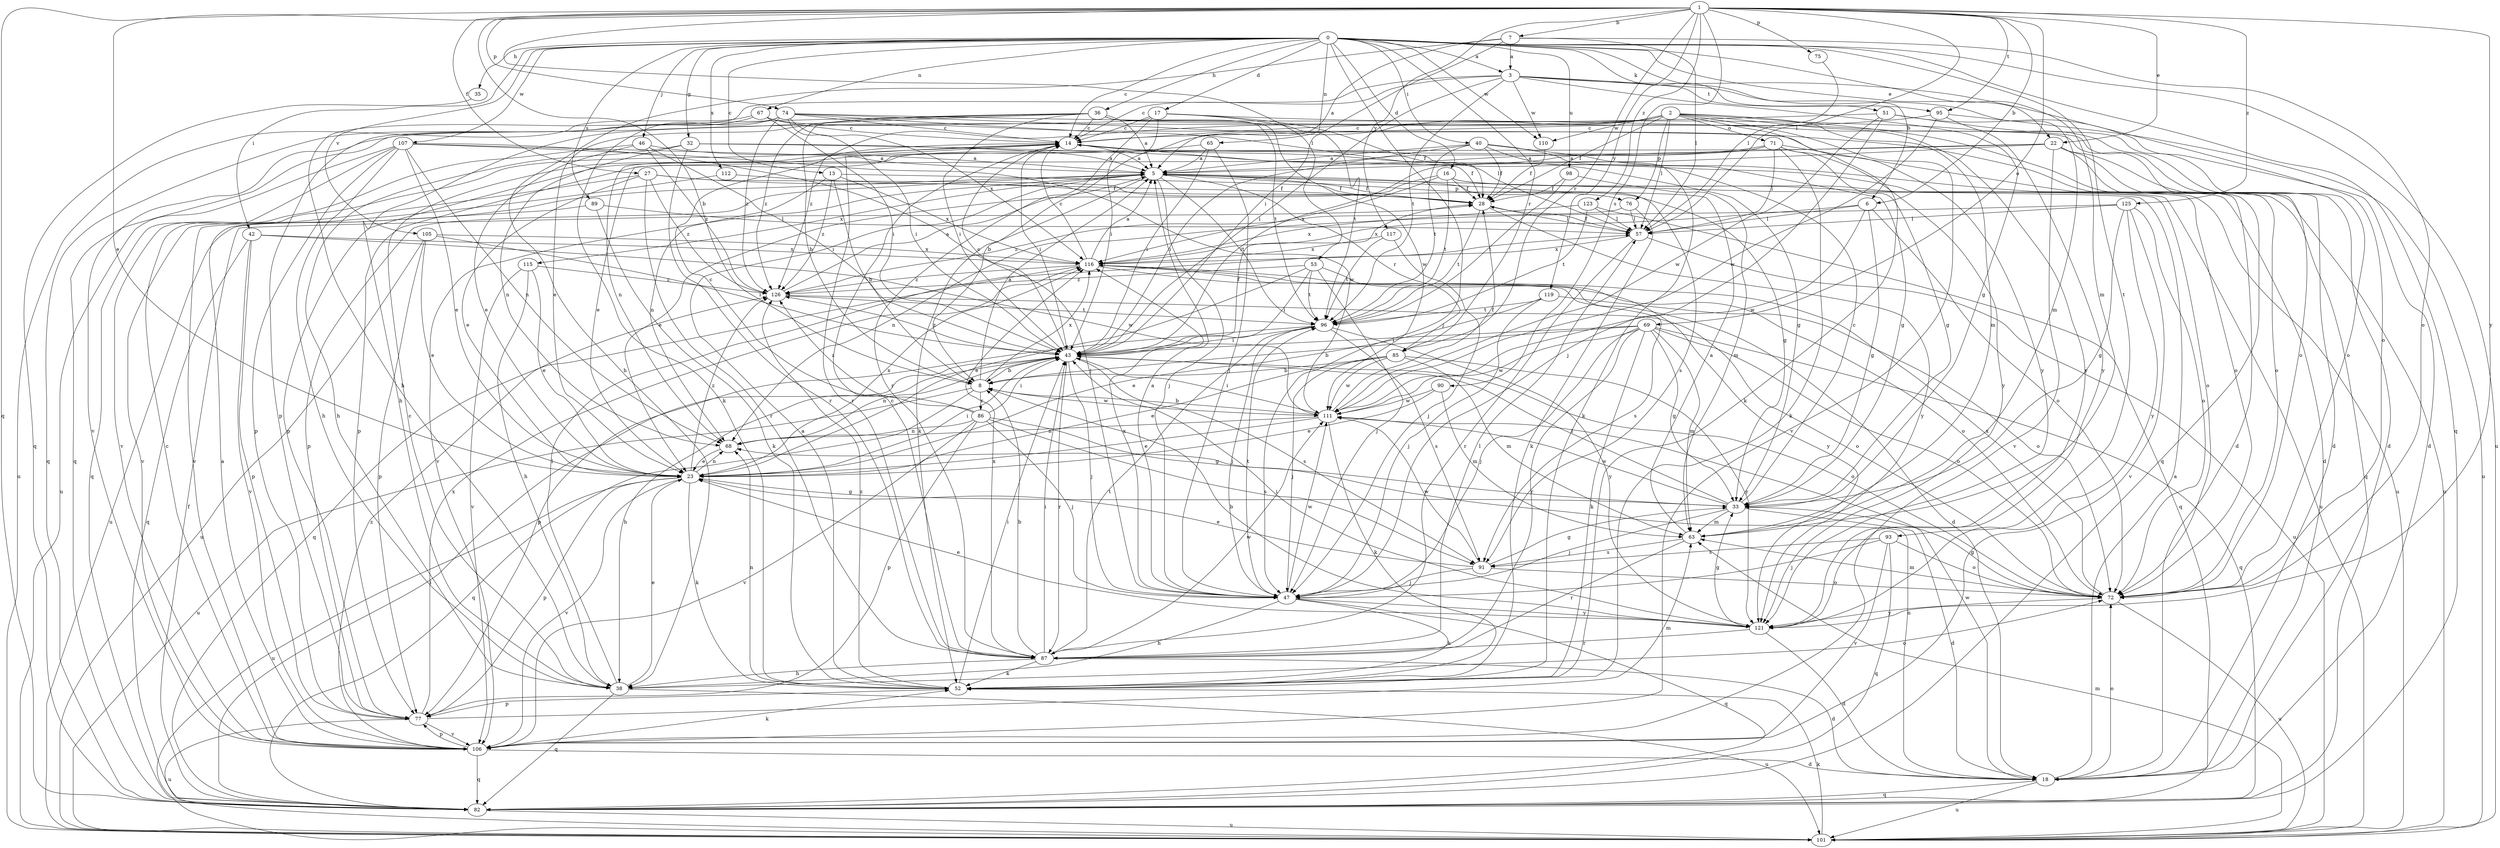 strict digraph  {
0;
1;
2;
3;
5;
6;
7;
8;
13;
14;
16;
17;
18;
22;
23;
27;
28;
32;
33;
35;
36;
38;
40;
42;
43;
46;
47;
51;
52;
53;
57;
63;
65;
67;
68;
69;
71;
72;
74;
75;
76;
77;
82;
85;
86;
87;
89;
90;
91;
93;
95;
96;
98;
101;
105;
106;
107;
110;
111;
112;
115;
116;
117;
119;
121;
123;
125;
126;
0 -> 3  [label=a];
0 -> 6  [label=b];
0 -> 13  [label=c];
0 -> 14  [label=c];
0 -> 16  [label=d];
0 -> 17  [label=d];
0 -> 22  [label=e];
0 -> 32  [label=g];
0 -> 35  [label=h];
0 -> 36  [label=h];
0 -> 40  [label=i];
0 -> 42  [label=i];
0 -> 46  [label=j];
0 -> 47  [label=j];
0 -> 51  [label=k];
0 -> 63  [label=m];
0 -> 65  [label=n];
0 -> 67  [label=n];
0 -> 82  [label=q];
0 -> 85  [label=r];
0 -> 89  [label=s];
0 -> 93  [label=t];
0 -> 98  [label=u];
0 -> 101  [label=u];
0 -> 105  [label=v];
0 -> 107  [label=w];
0 -> 110  [label=w];
0 -> 112  [label=x];
1 -> 6  [label=b];
1 -> 7  [label=b];
1 -> 8  [label=b];
1 -> 22  [label=e];
1 -> 23  [label=e];
1 -> 27  [label=f];
1 -> 53  [label=l];
1 -> 57  [label=l];
1 -> 69  [label=o];
1 -> 74  [label=p];
1 -> 75  [label=p];
1 -> 82  [label=q];
1 -> 85  [label=r];
1 -> 90  [label=s];
1 -> 95  [label=t];
1 -> 117  [label=y];
1 -> 119  [label=y];
1 -> 121  [label=y];
1 -> 123  [label=z];
1 -> 125  [label=z];
2 -> 8  [label=b];
2 -> 23  [label=e];
2 -> 28  [label=f];
2 -> 52  [label=k];
2 -> 57  [label=l];
2 -> 63  [label=m];
2 -> 71  [label=o];
2 -> 76  [label=p];
2 -> 82  [label=q];
2 -> 106  [label=v];
2 -> 110  [label=w];
2 -> 121  [label=y];
2 -> 126  [label=z];
3 -> 14  [label=c];
3 -> 33  [label=g];
3 -> 38  [label=h];
3 -> 43  [label=i];
3 -> 63  [label=m];
3 -> 72  [label=o];
3 -> 95  [label=t];
3 -> 96  [label=t];
3 -> 110  [label=w];
5 -> 28  [label=f];
5 -> 47  [label=j];
5 -> 52  [label=k];
5 -> 76  [label=p];
5 -> 77  [label=p];
5 -> 85  [label=r];
5 -> 91  [label=s];
5 -> 96  [label=t];
5 -> 106  [label=v];
5 -> 115  [label=x];
6 -> 33  [label=g];
6 -> 57  [label=l];
6 -> 72  [label=o];
6 -> 111  [label=w];
6 -> 116  [label=x];
7 -> 3  [label=a];
7 -> 5  [label=a];
7 -> 38  [label=h];
7 -> 43  [label=i];
7 -> 57  [label=l];
7 -> 72  [label=o];
8 -> 5  [label=a];
8 -> 82  [label=q];
8 -> 86  [label=r];
8 -> 101  [label=u];
8 -> 111  [label=w];
8 -> 116  [label=x];
13 -> 8  [label=b];
13 -> 28  [label=f];
13 -> 68  [label=n];
13 -> 116  [label=x];
13 -> 126  [label=z];
14 -> 5  [label=a];
14 -> 28  [label=f];
14 -> 33  [label=g];
14 -> 43  [label=i];
14 -> 87  [label=r];
16 -> 23  [label=e];
16 -> 28  [label=f];
16 -> 72  [label=o];
16 -> 96  [label=t];
16 -> 101  [label=u];
16 -> 116  [label=x];
17 -> 14  [label=c];
17 -> 18  [label=d];
17 -> 28  [label=f];
17 -> 43  [label=i];
17 -> 82  [label=q];
17 -> 87  [label=r];
17 -> 96  [label=t];
18 -> 5  [label=a];
18 -> 68  [label=n];
18 -> 72  [label=o];
18 -> 82  [label=q];
18 -> 101  [label=u];
18 -> 111  [label=w];
22 -> 5  [label=a];
22 -> 43  [label=i];
22 -> 72  [label=o];
22 -> 77  [label=p];
22 -> 82  [label=q];
22 -> 101  [label=u];
22 -> 106  [label=v];
23 -> 33  [label=g];
23 -> 43  [label=i];
23 -> 52  [label=k];
23 -> 68  [label=n];
23 -> 77  [label=p];
23 -> 101  [label=u];
23 -> 106  [label=v];
23 -> 116  [label=x];
23 -> 126  [label=z];
27 -> 23  [label=e];
27 -> 28  [label=f];
27 -> 33  [label=g];
27 -> 87  [label=r];
27 -> 106  [label=v];
27 -> 126  [label=z];
28 -> 57  [label=l];
28 -> 96  [label=t];
28 -> 121  [label=y];
32 -> 5  [label=a];
32 -> 38  [label=h];
32 -> 68  [label=n];
32 -> 72  [label=o];
32 -> 87  [label=r];
33 -> 14  [label=c];
33 -> 18  [label=d];
33 -> 43  [label=i];
33 -> 47  [label=j];
33 -> 63  [label=m];
33 -> 111  [label=w];
35 -> 82  [label=q];
36 -> 5  [label=a];
36 -> 8  [label=b];
36 -> 14  [label=c];
36 -> 18  [label=d];
36 -> 38  [label=h];
36 -> 43  [label=i];
36 -> 82  [label=q];
36 -> 96  [label=t];
36 -> 111  [label=w];
36 -> 126  [label=z];
38 -> 14  [label=c];
38 -> 23  [label=e];
38 -> 57  [label=l];
38 -> 72  [label=o];
38 -> 82  [label=q];
38 -> 101  [label=u];
40 -> 5  [label=a];
40 -> 28  [label=f];
40 -> 33  [label=g];
40 -> 43  [label=i];
40 -> 52  [label=k];
40 -> 96  [label=t];
40 -> 101  [label=u];
42 -> 77  [label=p];
42 -> 82  [label=q];
42 -> 106  [label=v];
42 -> 111  [label=w];
42 -> 116  [label=x];
43 -> 8  [label=b];
43 -> 14  [label=c];
43 -> 28  [label=f];
43 -> 38  [label=h];
43 -> 47  [label=j];
43 -> 68  [label=n];
43 -> 72  [label=o];
43 -> 87  [label=r];
43 -> 91  [label=s];
43 -> 126  [label=z];
46 -> 5  [label=a];
46 -> 23  [label=e];
46 -> 43  [label=i];
46 -> 106  [label=v];
46 -> 126  [label=z];
47 -> 5  [label=a];
47 -> 38  [label=h];
47 -> 52  [label=k];
47 -> 82  [label=q];
47 -> 96  [label=t];
47 -> 111  [label=w];
47 -> 116  [label=x];
47 -> 121  [label=y];
51 -> 14  [label=c];
51 -> 18  [label=d];
51 -> 47  [label=j];
51 -> 72  [label=o];
51 -> 111  [label=w];
52 -> 5  [label=a];
52 -> 43  [label=i];
52 -> 68  [label=n];
52 -> 77  [label=p];
52 -> 126  [label=z];
53 -> 23  [label=e];
53 -> 43  [label=i];
53 -> 47  [label=j];
53 -> 96  [label=t];
53 -> 121  [label=y];
53 -> 126  [label=z];
57 -> 28  [label=f];
57 -> 87  [label=r];
57 -> 101  [label=u];
57 -> 116  [label=x];
63 -> 5  [label=a];
63 -> 87  [label=r];
63 -> 91  [label=s];
65 -> 5  [label=a];
65 -> 43  [label=i];
65 -> 47  [label=j];
65 -> 77  [label=p];
67 -> 14  [label=c];
67 -> 43  [label=i];
67 -> 77  [label=p];
67 -> 101  [label=u];
67 -> 121  [label=y];
68 -> 23  [label=e];
69 -> 8  [label=b];
69 -> 33  [label=g];
69 -> 43  [label=i];
69 -> 47  [label=j];
69 -> 52  [label=k];
69 -> 63  [label=m];
69 -> 72  [label=o];
69 -> 82  [label=q];
69 -> 87  [label=r];
69 -> 111  [label=w];
71 -> 5  [label=a];
71 -> 18  [label=d];
71 -> 23  [label=e];
71 -> 33  [label=g];
71 -> 52  [label=k];
71 -> 57  [label=l];
71 -> 68  [label=n];
71 -> 121  [label=y];
72 -> 33  [label=g];
72 -> 63  [label=m];
72 -> 101  [label=u];
72 -> 116  [label=x];
72 -> 121  [label=y];
74 -> 14  [label=c];
74 -> 18  [label=d];
74 -> 43  [label=i];
74 -> 52  [label=k];
74 -> 57  [label=l];
74 -> 72  [label=o];
74 -> 106  [label=v];
74 -> 116  [label=x];
74 -> 126  [label=z];
75 -> 57  [label=l];
76 -> 52  [label=k];
76 -> 57  [label=l];
76 -> 126  [label=z];
77 -> 63  [label=m];
77 -> 101  [label=u];
77 -> 106  [label=v];
77 -> 116  [label=x];
82 -> 28  [label=f];
82 -> 43  [label=i];
82 -> 101  [label=u];
85 -> 8  [label=b];
85 -> 23  [label=e];
85 -> 47  [label=j];
85 -> 63  [label=m];
85 -> 111  [label=w];
85 -> 121  [label=y];
86 -> 14  [label=c];
86 -> 33  [label=g];
86 -> 43  [label=i];
86 -> 47  [label=j];
86 -> 68  [label=n];
86 -> 77  [label=p];
86 -> 91  [label=s];
86 -> 106  [label=v];
86 -> 126  [label=z];
87 -> 8  [label=b];
87 -> 14  [label=c];
87 -> 18  [label=d];
87 -> 38  [label=h];
87 -> 43  [label=i];
87 -> 52  [label=k];
87 -> 57  [label=l];
87 -> 96  [label=t];
87 -> 111  [label=w];
87 -> 116  [label=x];
89 -> 52  [label=k];
89 -> 57  [label=l];
89 -> 101  [label=u];
90 -> 23  [label=e];
90 -> 63  [label=m];
90 -> 111  [label=w];
91 -> 23  [label=e];
91 -> 33  [label=g];
91 -> 47  [label=j];
91 -> 72  [label=o];
91 -> 111  [label=w];
93 -> 47  [label=j];
93 -> 72  [label=o];
93 -> 82  [label=q];
93 -> 91  [label=s];
93 -> 106  [label=v];
95 -> 14  [label=c];
95 -> 101  [label=u];
95 -> 111  [label=w];
95 -> 121  [label=y];
96 -> 43  [label=i];
96 -> 47  [label=j];
96 -> 77  [label=p];
96 -> 91  [label=s];
96 -> 121  [label=y];
98 -> 28  [label=f];
98 -> 63  [label=m];
98 -> 96  [label=t];
101 -> 52  [label=k];
101 -> 63  [label=m];
105 -> 23  [label=e];
105 -> 43  [label=i];
105 -> 77  [label=p];
105 -> 101  [label=u];
105 -> 116  [label=x];
106 -> 5  [label=a];
106 -> 14  [label=c];
106 -> 18  [label=d];
106 -> 52  [label=k];
106 -> 77  [label=p];
106 -> 82  [label=q];
106 -> 126  [label=z];
107 -> 5  [label=a];
107 -> 23  [label=e];
107 -> 38  [label=h];
107 -> 47  [label=j];
107 -> 68  [label=n];
107 -> 77  [label=p];
107 -> 82  [label=q];
107 -> 101  [label=u];
107 -> 111  [label=w];
110 -> 28  [label=f];
111 -> 8  [label=b];
111 -> 23  [label=e];
111 -> 28  [label=f];
111 -> 43  [label=i];
111 -> 52  [label=k];
111 -> 68  [label=n];
112 -> 28  [label=f];
112 -> 106  [label=v];
115 -> 23  [label=e];
115 -> 38  [label=h];
115 -> 106  [label=v];
115 -> 126  [label=z];
116 -> 5  [label=a];
116 -> 14  [label=c];
116 -> 18  [label=d];
116 -> 72  [label=o];
116 -> 82  [label=q];
116 -> 91  [label=s];
116 -> 126  [label=z];
117 -> 47  [label=j];
117 -> 96  [label=t];
117 -> 116  [label=x];
119 -> 23  [label=e];
119 -> 47  [label=j];
119 -> 72  [label=o];
119 -> 96  [label=t];
121 -> 8  [label=b];
121 -> 18  [label=d];
121 -> 23  [label=e];
121 -> 33  [label=g];
121 -> 43  [label=i];
121 -> 87  [label=r];
123 -> 57  [label=l];
123 -> 82  [label=q];
123 -> 96  [label=t];
123 -> 116  [label=x];
125 -> 33  [label=g];
125 -> 57  [label=l];
125 -> 68  [label=n];
125 -> 72  [label=o];
125 -> 106  [label=v];
125 -> 121  [label=y];
126 -> 5  [label=a];
126 -> 72  [label=o];
126 -> 96  [label=t];
}
